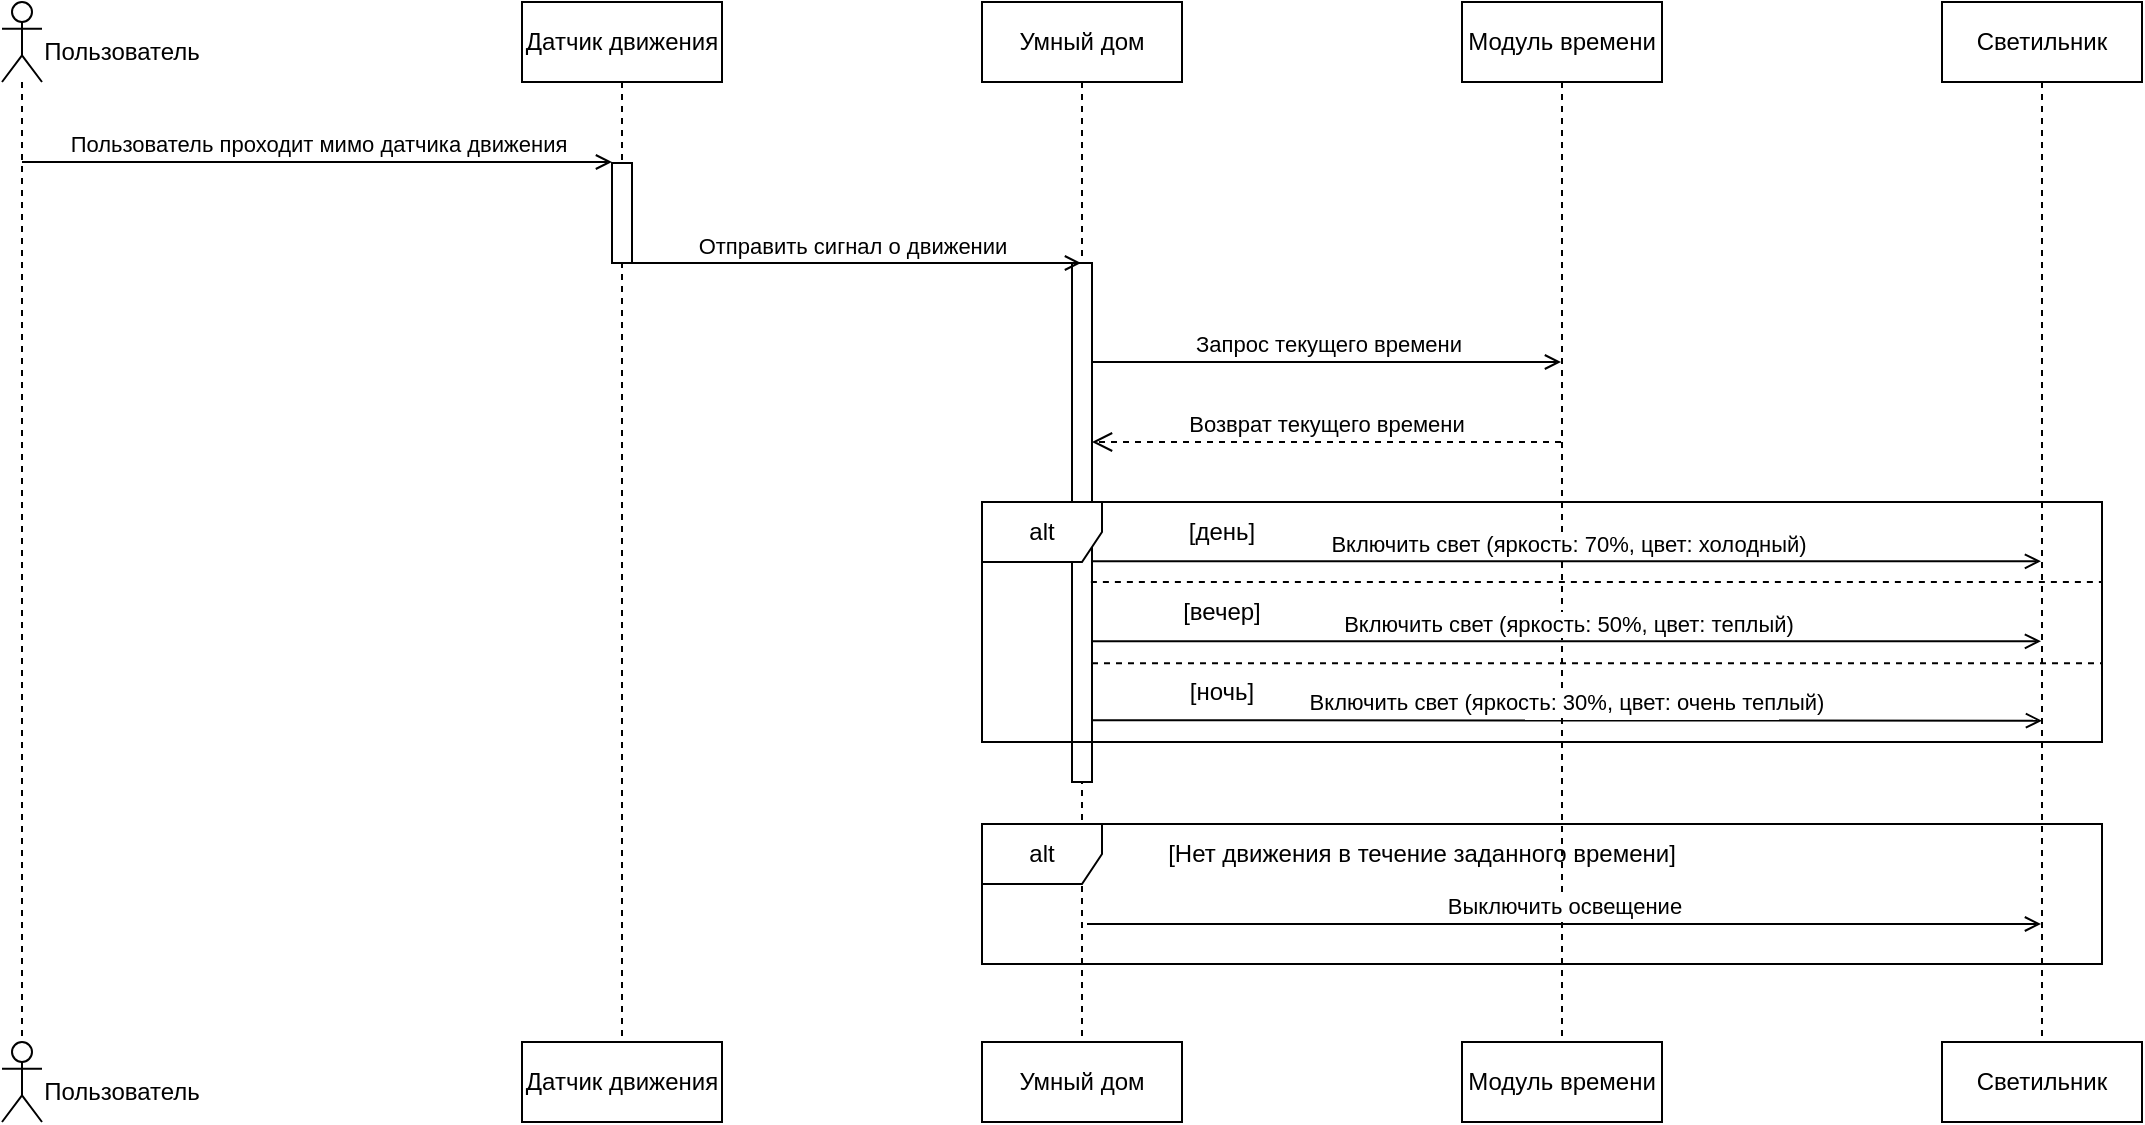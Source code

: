 <mxfile version="26.0.7" pages="3">
  <diagram name="light" id="2YBvvXClWsGukQMizWep">
    <mxGraphModel dx="2292" dy="-346" grid="1" gridSize="10" guides="1" tooltips="1" connect="1" arrows="1" fold="1" page="1" pageScale="1" pageWidth="850" pageHeight="1100" math="0" shadow="0">
      <root>
        <mxCell id="0" />
        <mxCell id="1" parent="0" />
        <mxCell id="sFL6SejD3wlXPlZ6pV4p-32" value="Пользователь проходит мимо датчика движения" style="html=1;verticalAlign=bottom;startArrow=none;endArrow=open;startSize=8;curved=0;rounded=0;entryX=0;entryY=0;entryDx=0;entryDy=5;endFill=0;entryPerimeter=0;startFill=0;" edge="1" parent="1" source="sFL6SejD3wlXPlZ6pV4p-51">
          <mxGeometry relative="1" as="geometry">
            <mxPoint x="40" y="1560" as="sourcePoint" />
            <mxPoint x="295" y="1560" as="targetPoint" />
          </mxGeometry>
        </mxCell>
        <mxCell id="sFL6SejD3wlXPlZ6pV4p-37" value="Датчик движения" style="shape=umlLifeline;perimeter=lifelinePerimeter;whiteSpace=wrap;html=1;container=1;dropTarget=0;collapsible=0;recursiveResize=0;outlineConnect=0;portConstraint=eastwest;newEdgeStyle={&quot;curved&quot;:0,&quot;rounded&quot;:0};" vertex="1" parent="1">
          <mxGeometry x="250" y="1480" width="100" height="520" as="geometry" />
        </mxCell>
        <mxCell id="sFL6SejD3wlXPlZ6pV4p-48" value="" style="html=1;points=[[0,0,0,0,5],[0,1,0,0,-5],[1,0,0,0,5],[1,1,0,0,-5]];perimeter=orthogonalPerimeter;outlineConnect=0;targetShapes=umlLifeline;portConstraint=eastwest;newEdgeStyle={&quot;curved&quot;:0,&quot;rounded&quot;:0};" vertex="1" parent="sFL6SejD3wlXPlZ6pV4p-37">
          <mxGeometry x="45" y="80.5" width="10" height="50" as="geometry" />
        </mxCell>
        <mxCell id="sFL6SejD3wlXPlZ6pV4p-38" value="Умный дом" style="shape=umlLifeline;perimeter=lifelinePerimeter;whiteSpace=wrap;html=1;container=1;dropTarget=0;collapsible=0;recursiveResize=0;outlineConnect=0;portConstraint=eastwest;newEdgeStyle={&quot;curved&quot;:0,&quot;rounded&quot;:0};" vertex="1" parent="1">
          <mxGeometry x="480" y="1480" width="100" height="520" as="geometry" />
        </mxCell>
        <mxCell id="sFL6SejD3wlXPlZ6pV4p-50" value="" style="html=1;points=[[0,0,0,0,5],[0,1,0,0,-5],[1,0,0,0,5],[1,1,0,0,-5]];perimeter=orthogonalPerimeter;outlineConnect=0;targetShapes=umlLifeline;portConstraint=eastwest;newEdgeStyle={&quot;curved&quot;:0,&quot;rounded&quot;:0};" vertex="1" parent="sFL6SejD3wlXPlZ6pV4p-38">
          <mxGeometry x="45" y="130.5" width="10" height="259.5" as="geometry" />
        </mxCell>
        <mxCell id="sFL6SejD3wlXPlZ6pV4p-39" value="Модуль времени" style="shape=umlLifeline;perimeter=lifelinePerimeter;whiteSpace=wrap;html=1;container=1;dropTarget=0;collapsible=0;recursiveResize=0;outlineConnect=0;portConstraint=eastwest;newEdgeStyle={&quot;curved&quot;:0,&quot;rounded&quot;:0};" vertex="1" parent="1">
          <mxGeometry x="720" y="1480" width="100" height="520" as="geometry" />
        </mxCell>
        <mxCell id="sFL6SejD3wlXPlZ6pV4p-40" value="Светильник" style="shape=umlLifeline;perimeter=lifelinePerimeter;whiteSpace=wrap;html=1;container=1;dropTarget=0;collapsible=0;recursiveResize=0;outlineConnect=0;portConstraint=eastwest;newEdgeStyle={&quot;curved&quot;:0,&quot;rounded&quot;:0};" vertex="1" parent="1">
          <mxGeometry x="960" y="1480" width="100" height="520" as="geometry" />
        </mxCell>
        <mxCell id="sFL6SejD3wlXPlZ6pV4p-42" value="Отправить сигнал о движении" style="html=1;verticalAlign=bottom;startArrow=none;endArrow=open;startSize=8;curved=0;rounded=0;endFill=0;startFill=0;" edge="1" parent="1">
          <mxGeometry relative="1" as="geometry">
            <mxPoint x="299.5" y="1610.5" as="sourcePoint" />
            <mxPoint x="529.5" y="1610.5" as="targetPoint" />
          </mxGeometry>
        </mxCell>
        <mxCell id="sFL6SejD3wlXPlZ6pV4p-43" value="Запрос текущего времени" style="html=1;verticalAlign=bottom;endArrow=open;curved=0;rounded=0;endFill=0;" edge="1" parent="1" source="sFL6SejD3wlXPlZ6pV4p-50">
          <mxGeometry width="80" relative="1" as="geometry">
            <mxPoint x="540" y="1660" as="sourcePoint" />
            <mxPoint x="769.5" y="1660" as="targetPoint" />
          </mxGeometry>
        </mxCell>
        <mxCell id="sFL6SejD3wlXPlZ6pV4p-44" value="Возврат текущего времени" style="html=1;verticalAlign=bottom;endArrow=open;dashed=1;endSize=8;curved=0;rounded=0;" edge="1" parent="1" target="sFL6SejD3wlXPlZ6pV4p-50">
          <mxGeometry relative="1" as="geometry">
            <mxPoint x="769.5" y="1700" as="sourcePoint" />
            <mxPoint x="540" y="1700" as="targetPoint" />
          </mxGeometry>
        </mxCell>
        <mxCell id="sFL6SejD3wlXPlZ6pV4p-51" value="" style="shape=umlLifeline;perimeter=lifelinePerimeter;whiteSpace=wrap;html=1;container=1;dropTarget=0;collapsible=0;recursiveResize=0;outlineConnect=0;portConstraint=eastwest;newEdgeStyle={&quot;curved&quot;:0,&quot;rounded&quot;:0};participant=umlActor;" vertex="1" parent="1">
          <mxGeometry x="-10" y="1480" width="20" height="520" as="geometry" />
        </mxCell>
        <mxCell id="sFL6SejD3wlXPlZ6pV4p-68" value="alt" style="shape=umlFrame;whiteSpace=wrap;html=1;pointerEvents=0;" vertex="1" parent="1">
          <mxGeometry x="480" y="1891" width="560" height="70" as="geometry" />
        </mxCell>
        <mxCell id="sFL6SejD3wlXPlZ6pV4p-69" value="[Нет движения в течение заданного времени]" style="text;html=1;align=center;verticalAlign=middle;whiteSpace=wrap;rounded=0;" vertex="1" parent="1">
          <mxGeometry x="570" y="1891" width="260" height="30" as="geometry" />
        </mxCell>
        <mxCell id="sFL6SejD3wlXPlZ6pV4p-70" value="Выключить освещение" style="html=1;verticalAlign=bottom;endArrow=open;curved=0;rounded=0;endFill=0;" edge="1" parent="1">
          <mxGeometry width="80" relative="1" as="geometry">
            <mxPoint x="532.5" y="1941.0" as="sourcePoint" />
            <mxPoint x="1009.5" y="1941.0" as="targetPoint" />
          </mxGeometry>
        </mxCell>
        <mxCell id="sFL6SejD3wlXPlZ6pV4p-61" value="Включить свет (яркость: 50%, цвет: теплый)" style="html=1;verticalAlign=bottom;endArrow=open;curved=0;rounded=0;endFill=0;exitX=1;exitY=0.729;exitDx=0;exitDy=0;exitPerimeter=0;" edge="1" parent="1" source="sFL6SejD3wlXPlZ6pV4p-50" target="sFL6SejD3wlXPlZ6pV4p-40">
          <mxGeometry width="80" relative="1" as="geometry">
            <mxPoint x="550" y="1800" as="sourcePoint" />
            <mxPoint x="1005" y="1799.676" as="targetPoint" />
          </mxGeometry>
        </mxCell>
        <mxCell id="sFL6SejD3wlXPlZ6pV4p-64" value="Включить свет (яркость: 30%, цвет: очень теплый)" style="html=1;verticalAlign=bottom;endArrow=open;curved=0;rounded=0;endFill=0;exitX=1;exitY=0.881;exitDx=0;exitDy=0;exitPerimeter=0;entryX=0.5;entryY=0.691;entryDx=0;entryDy=0;entryPerimeter=0;" edge="1" parent="1" source="sFL6SejD3wlXPlZ6pV4p-50" target="sFL6SejD3wlXPlZ6pV4p-40">
          <mxGeometry width="80" relative="1" as="geometry">
            <mxPoint x="560" y="1839" as="sourcePoint" />
            <mxPoint x="1005" y="1839.12" as="targetPoint" />
          </mxGeometry>
        </mxCell>
        <mxCell id="sFL6SejD3wlXPlZ6pV4p-79" value="Датчик движения" style="rounded=0;whiteSpace=wrap;html=1;" vertex="1" parent="1">
          <mxGeometry x="250" y="2000" width="100" height="40" as="geometry" />
        </mxCell>
        <mxCell id="sFL6SejD3wlXPlZ6pV4p-80" value="Умный дом" style="rounded=0;whiteSpace=wrap;html=1;" vertex="1" parent="1">
          <mxGeometry x="480" y="2000" width="100" height="40" as="geometry" />
        </mxCell>
        <mxCell id="sFL6SejD3wlXPlZ6pV4p-81" value="Модуль времени" style="rounded=0;whiteSpace=wrap;html=1;" vertex="1" parent="1">
          <mxGeometry x="720" y="2000" width="100" height="40" as="geometry" />
        </mxCell>
        <mxCell id="sFL6SejD3wlXPlZ6pV4p-82" value="Светильник" style="rounded=0;whiteSpace=wrap;html=1;" vertex="1" parent="1">
          <mxGeometry x="960" y="2000" width="100" height="40" as="geometry" />
        </mxCell>
        <mxCell id="sFL6SejD3wlXPlZ6pV4p-83" value="" style="shape=umlActor;verticalLabelPosition=bottom;verticalAlign=top;html=1;" vertex="1" parent="1">
          <mxGeometry x="-10" y="2000" width="20" height="40" as="geometry" />
        </mxCell>
        <mxCell id="sFL6SejD3wlXPlZ6pV4p-87" value="Пользователь" style="text;html=1;align=center;verticalAlign=middle;whiteSpace=wrap;rounded=0;" vertex="1" parent="1">
          <mxGeometry x="20" y="1490" width="60" height="30" as="geometry" />
        </mxCell>
        <mxCell id="sFL6SejD3wlXPlZ6pV4p-88" value="Пользователь" style="text;html=1;align=center;verticalAlign=middle;whiteSpace=wrap;rounded=0;" vertex="1" parent="1">
          <mxGeometry x="20" y="2010" width="60" height="30" as="geometry" />
        </mxCell>
        <mxCell id="sFL6SejD3wlXPlZ6pV4p-52" value="alt" style="shape=umlFrame;whiteSpace=wrap;html=1;pointerEvents=0;" vertex="1" parent="1">
          <mxGeometry x="480" y="1730" width="560" height="120" as="geometry" />
        </mxCell>
        <mxCell id="sFL6SejD3wlXPlZ6pV4p-53" value="[день]" style="text;html=1;align=center;verticalAlign=middle;whiteSpace=wrap;rounded=0;" vertex="1" parent="1">
          <mxGeometry x="570" y="1730" width="60" height="30" as="geometry" />
        </mxCell>
        <mxCell id="sFL6SejD3wlXPlZ6pV4p-56" value="Включить свет (яркость: 70%, цвет: холодный)" style="html=1;verticalAlign=bottom;endArrow=open;curved=0;rounded=0;endFill=0;" edge="1" parent="1" target="sFL6SejD3wlXPlZ6pV4p-40">
          <mxGeometry width="80" relative="1" as="geometry">
            <mxPoint x="535" y="1759.68" as="sourcePoint" />
            <mxPoint x="1005" y="1759.68" as="targetPoint" />
          </mxGeometry>
        </mxCell>
        <mxCell id="sFL6SejD3wlXPlZ6pV4p-58" value="" style="endArrow=none;dashed=1;html=1;rounded=0;entryX=1.001;entryY=0.469;entryDx=0;entryDy=0;entryPerimeter=0;" edge="1" parent="1">
          <mxGeometry width="50" height="50" relative="1" as="geometry">
            <mxPoint x="534.44" y="1770.0" as="sourcePoint" />
            <mxPoint x="1040" y="1770.0" as="targetPoint" />
          </mxGeometry>
        </mxCell>
        <mxCell id="sFL6SejD3wlXPlZ6pV4p-60" value="[вечер]" style="text;html=1;align=center;verticalAlign=middle;whiteSpace=wrap;rounded=0;" vertex="1" parent="1">
          <mxGeometry x="570" y="1770" width="60" height="30" as="geometry" />
        </mxCell>
        <mxCell id="sFL6SejD3wlXPlZ6pV4p-62" value="" style="endArrow=none;dashed=1;html=1;rounded=0;" edge="1" parent="1">
          <mxGeometry width="50" height="50" relative="1" as="geometry">
            <mxPoint x="535" y="1810.67" as="sourcePoint" />
            <mxPoint x="1040" y="1810.67" as="targetPoint" />
          </mxGeometry>
        </mxCell>
        <mxCell id="sFL6SejD3wlXPlZ6pV4p-63" value="[ночь]" style="text;html=1;align=center;verticalAlign=middle;whiteSpace=wrap;rounded=0;" vertex="1" parent="1">
          <mxGeometry x="570" y="1810" width="60" height="30" as="geometry" />
        </mxCell>
      </root>
    </mxGraphModel>
  </diagram>
  <diagram id="5OWoR8czNkAY-DWRCaog" name="climate">
    <mxGraphModel dx="2773" dy="-95" grid="1" gridSize="10" guides="1" tooltips="1" connect="1" arrows="1" fold="1" page="1" pageScale="1" pageWidth="850" pageHeight="1100" math="0" shadow="0">
      <root>
        <mxCell id="0" />
        <mxCell id="1" parent="0" />
        <mxCell id="JJ8lPSnG7PfIKjHWTQVL-1" value="Запустить управление климатом" style="html=1;verticalAlign=bottom;startArrow=none;endArrow=open;startSize=8;curved=0;rounded=0;entryX=0;entryY=0;entryDx=0;entryDy=5;endFill=0;entryPerimeter=0;startFill=0;" edge="1" parent="1" source="JJ8lPSnG7PfIKjHWTQVL-13">
          <mxGeometry relative="1" as="geometry">
            <mxPoint x="40" y="1560" as="sourcePoint" />
            <mxPoint x="295" y="1560" as="targetPoint" />
          </mxGeometry>
        </mxCell>
        <mxCell id="JJ8lPSnG7PfIKjHWTQVL-2" value="Умный дом" style="shape=umlLifeline;perimeter=lifelinePerimeter;whiteSpace=wrap;html=1;container=1;dropTarget=0;collapsible=0;recursiveResize=0;outlineConnect=0;portConstraint=eastwest;newEdgeStyle={&quot;curved&quot;:0,&quot;rounded&quot;:0};" vertex="1" parent="1">
          <mxGeometry x="250" y="1480" width="100" height="670" as="geometry" />
        </mxCell>
        <mxCell id="JJ8lPSnG7PfIKjHWTQVL-3" value="" style="html=1;points=[[0,0,0,0,5],[0,1,0,0,-5],[1,0,0,0,5],[1,1,0,0,-5]];perimeter=orthogonalPerimeter;outlineConnect=0;targetShapes=umlLifeline;portConstraint=eastwest;newEdgeStyle={&quot;curved&quot;:0,&quot;rounded&quot;:0};" vertex="1" parent="JJ8lPSnG7PfIKjHWTQVL-2">
          <mxGeometry x="45" y="80.5" width="10" height="539.5" as="geometry" />
        </mxCell>
        <mxCell id="JJ8lPSnG7PfIKjHWTQVL-45" value="Анализ параметров погоды" style="html=1;align=left;spacingLeft=2;endArrow=block;rounded=0;edgeStyle=orthogonalEdgeStyle;curved=0;rounded=0;" edge="1" target="JJ8lPSnG7PfIKjHWTQVL-3" parent="JJ8lPSnG7PfIKjHWTQVL-2" source="JJ8lPSnG7PfIKjHWTQVL-3">
          <mxGeometry x="-0.882" y="10" relative="1" as="geometry">
            <mxPoint x="60" y="177" as="sourcePoint" />
            <Array as="points">
              <mxPoint x="96" y="178" />
              <mxPoint x="96" y="207" />
            </Array>
            <mxPoint x="71" y="207" as="targetPoint" />
            <mxPoint as="offset" />
          </mxGeometry>
        </mxCell>
        <mxCell id="JJ8lPSnG7PfIKjHWTQVL-4" value="Яндекс.Погода&lt;div&gt;API&lt;/div&gt;" style="shape=umlLifeline;perimeter=lifelinePerimeter;whiteSpace=wrap;html=1;container=1;dropTarget=0;collapsible=0;recursiveResize=0;outlineConnect=0;portConstraint=eastwest;newEdgeStyle={&quot;curved&quot;:0,&quot;rounded&quot;:0};" vertex="1" parent="1">
          <mxGeometry x="585" y="1480" width="100" height="670" as="geometry" />
        </mxCell>
        <mxCell id="JJ8lPSnG7PfIKjHWTQVL-6" value="Термостат" style="shape=umlLifeline;perimeter=lifelinePerimeter;whiteSpace=wrap;html=1;container=1;dropTarget=0;collapsible=0;recursiveResize=0;outlineConnect=0;portConstraint=eastwest;newEdgeStyle={&quot;curved&quot;:0,&quot;rounded&quot;:0};" vertex="1" parent="1">
          <mxGeometry x="760" y="1480" width="100" height="670" as="geometry" />
        </mxCell>
        <mxCell id="JJ8lPSnG7PfIKjHWTQVL-8" value="Кондиционер" style="shape=umlLifeline;perimeter=lifelinePerimeter;whiteSpace=wrap;html=1;container=1;dropTarget=0;collapsible=0;recursiveResize=0;outlineConnect=0;portConstraint=eastwest;newEdgeStyle={&quot;curved&quot;:0,&quot;rounded&quot;:0};" vertex="1" parent="1">
          <mxGeometry x="920" y="1480" width="100" height="670" as="geometry" />
        </mxCell>
        <mxCell id="JJ8lPSnG7PfIKjHWTQVL-13" value="" style="shape=umlLifeline;perimeter=lifelinePerimeter;whiteSpace=wrap;html=1;container=1;dropTarget=0;collapsible=0;recursiveResize=0;outlineConnect=0;portConstraint=eastwest;newEdgeStyle={&quot;curved&quot;:0,&quot;rounded&quot;:0};participant=umlActor;" vertex="1" parent="1">
          <mxGeometry x="-10" y="1480" width="20" height="670" as="geometry" />
        </mxCell>
        <mxCell id="JJ8lPSnG7PfIKjHWTQVL-28" value="Умный дом" style="rounded=0;whiteSpace=wrap;html=1;" vertex="1" parent="1">
          <mxGeometry x="250" y="2150" width="100" height="40" as="geometry" />
        </mxCell>
        <mxCell id="JJ8lPSnG7PfIKjHWTQVL-29" value="Яндекс.Погода API" style="rounded=0;whiteSpace=wrap;html=1;" vertex="1" parent="1">
          <mxGeometry x="585" y="2150" width="100" height="40" as="geometry" />
        </mxCell>
        <mxCell id="JJ8lPSnG7PfIKjHWTQVL-30" value="Термостат" style="rounded=0;whiteSpace=wrap;html=1;" vertex="1" parent="1">
          <mxGeometry x="760" y="2150" width="100" height="40" as="geometry" />
        </mxCell>
        <mxCell id="JJ8lPSnG7PfIKjHWTQVL-31" value="Кондиционер" style="rounded=0;whiteSpace=wrap;html=1;" vertex="1" parent="1">
          <mxGeometry x="920" y="2150" width="100" height="40" as="geometry" />
        </mxCell>
        <mxCell id="JJ8lPSnG7PfIKjHWTQVL-32" value="" style="shape=umlActor;verticalLabelPosition=bottom;verticalAlign=top;html=1;" vertex="1" parent="1">
          <mxGeometry x="-10" y="2150" width="20" height="40" as="geometry" />
        </mxCell>
        <mxCell id="JJ8lPSnG7PfIKjHWTQVL-33" value="Пользователь" style="text;html=1;align=center;verticalAlign=middle;whiteSpace=wrap;rounded=0;" vertex="1" parent="1">
          <mxGeometry x="20" y="1490" width="60" height="30" as="geometry" />
        </mxCell>
        <mxCell id="JJ8lPSnG7PfIKjHWTQVL-34" value="Пользователь" style="text;html=1;align=center;verticalAlign=middle;whiteSpace=wrap;rounded=0;" vertex="1" parent="1">
          <mxGeometry x="20" y="2160" width="60" height="30" as="geometry" />
        </mxCell>
        <mxCell id="JJ8lPSnG7PfIKjHWTQVL-35" value="Увлажнитель воздуха" style="shape=umlLifeline;perimeter=lifelinePerimeter;whiteSpace=wrap;html=1;container=1;dropTarget=0;collapsible=0;recursiveResize=0;outlineConnect=0;portConstraint=eastwest;newEdgeStyle={&quot;curved&quot;:0,&quot;rounded&quot;:0};" vertex="1" parent="1">
          <mxGeometry x="1100" y="1480" width="100" height="670" as="geometry" />
        </mxCell>
        <mxCell id="JJ8lPSnG7PfIKjHWTQVL-37" value="Увлажнитель воздуха" style="rounded=0;whiteSpace=wrap;html=1;" vertex="1" parent="1">
          <mxGeometry x="1100" y="2150" width="100" height="40" as="geometry" />
        </mxCell>
        <mxCell id="JJ8lPSnG7PfIKjHWTQVL-38" value="Запрос текущей погоды" style="html=1;verticalAlign=bottom;endArrow=block;curved=0;rounded=0;exitX=0.98;exitY=0.037;exitDx=0;exitDy=0;exitPerimeter=0;" edge="1" parent="1" source="JJ8lPSnG7PfIKjHWTQVL-3">
          <mxGeometry width="80" relative="1" as="geometry">
            <mxPoint x="370" y="1580" as="sourcePoint" />
            <mxPoint x="630" y="1580.365" as="targetPoint" />
          </mxGeometry>
        </mxCell>
        <mxCell id="JJ8lPSnG7PfIKjHWTQVL-40" value="Текущая погода (температура, влажность, осадки)" style="html=1;verticalAlign=bottom;endArrow=open;dashed=1;endSize=8;curved=0;rounded=0;" edge="1" parent="1" target="JJ8lPSnG7PfIKjHWTQVL-3">
          <mxGeometry relative="1" as="geometry">
            <mxPoint x="630" y="1619.314" as="sourcePoint" />
            <mxPoint x="360" y="1619" as="targetPoint" />
          </mxGeometry>
        </mxCell>
        <mxCell id="JJ8lPSnG7PfIKjHWTQVL-49" value="Включить обогрев до заданной температуры" style="html=1;verticalAlign=bottom;endArrow=open;curved=0;rounded=0;endFill=0;" edge="1" parent="1">
          <mxGeometry width="80" relative="1" as="geometry">
            <mxPoint x="305" y="1750" as="sourcePoint" />
            <mxPoint x="809.5" y="1750" as="targetPoint" />
          </mxGeometry>
        </mxCell>
        <mxCell id="JJ8lPSnG7PfIKjHWTQVL-50" value="" style="endArrow=none;dashed=1;html=1;rounded=0;entryX=1.001;entryY=0.252;entryDx=0;entryDy=0;entryPerimeter=0;" edge="1" parent="1">
          <mxGeometry width="50" height="50" relative="1" as="geometry">
            <mxPoint x="305" y="1759.4" as="sourcePoint" />
            <mxPoint x="980.73" y="1759.4" as="targetPoint" />
          </mxGeometry>
        </mxCell>
        <mxCell id="-w7_2UnjoH9ctn1gPDrC-6" value="Включить охлаждение до заданной температуры" style="html=1;verticalAlign=bottom;endArrow=open;curved=0;rounded=0;endFill=0;" edge="1" parent="1" target="JJ8lPSnG7PfIKjHWTQVL-8">
          <mxGeometry width="80" relative="1" as="geometry">
            <mxPoint x="305" y="1808" as="sourcePoint" />
            <mxPoint x="1110" y="1808" as="targetPoint" />
          </mxGeometry>
        </mxCell>
        <mxCell id="-w7_2UnjoH9ctn1gPDrC-8" value="[Температура в норме]" style="text;html=1;align=center;verticalAlign=middle;whiteSpace=wrap;rounded=0;" vertex="1" parent="1">
          <mxGeometry x="360" y="1816" width="139.21" height="30" as="geometry" />
        </mxCell>
        <mxCell id="-w7_2UnjoH9ctn1gPDrC-10" value="Отключить обогрев" style="html=1;verticalAlign=bottom;endArrow=open;curved=0;rounded=0;endFill=0;exitX=0.933;exitY=0.837;exitDx=0;exitDy=0;exitPerimeter=0;" edge="1" parent="1" target="JJ8lPSnG7PfIKjHWTQVL-6">
          <mxGeometry width="80" relative="1" as="geometry">
            <mxPoint x="304.33" y="1865.511" as="sourcePoint" />
            <mxPoint x="885" y="1865.511" as="targetPoint" />
          </mxGeometry>
        </mxCell>
        <mxCell id="-w7_2UnjoH9ctn1gPDrC-11" value="Отключить охлаждение" style="html=1;verticalAlign=bottom;endArrow=open;curved=0;rounded=0;endFill=0;" edge="1" parent="1" target="JJ8lPSnG7PfIKjHWTQVL-8">
          <mxGeometry width="80" relative="1" as="geometry">
            <mxPoint x="305" y="1895" as="sourcePoint" />
            <mxPoint x="1125" y="1895" as="targetPoint" />
          </mxGeometry>
        </mxCell>
        <mxCell id="JJ8lPSnG7PfIKjHWTQVL-47" value="alt" style="shape=umlFrame;whiteSpace=wrap;html=1;pointerEvents=0;" vertex="1" parent="1">
          <mxGeometry x="250" y="1710" width="730" height="200" as="geometry" />
        </mxCell>
        <mxCell id="JJ8lPSnG7PfIKjHWTQVL-48" value="[Температура ниже заданной]" style="text;html=1;align=center;verticalAlign=middle;whiteSpace=wrap;rounded=0;" vertex="1" parent="1">
          <mxGeometry x="359.999" y="1710" width="179.433" height="30" as="geometry" />
        </mxCell>
        <mxCell id="-w7_2UnjoH9ctn1gPDrC-5" value="[Температура выше заданной]" style="text;html=1;align=center;verticalAlign=middle;whiteSpace=wrap;rounded=0;" vertex="1" parent="1">
          <mxGeometry x="359.999" y="1762" width="179.433" height="30" as="geometry" />
        </mxCell>
        <mxCell id="-w7_2UnjoH9ctn1gPDrC-7" value="" style="endArrow=none;dashed=1;html=1;rounded=0;entryX=1.002;entryY=0.535;entryDx=0;entryDy=0;entryPerimeter=0;" edge="1" parent="1" target="JJ8lPSnG7PfIKjHWTQVL-47">
          <mxGeometry width="50" height="50" relative="1" as="geometry">
            <mxPoint x="305" y="1816" as="sourcePoint" />
            <mxPoint x="1125" y="1816" as="targetPoint" />
          </mxGeometry>
        </mxCell>
        <mxCell id="YRAZ4sPeNz54NvfxHyIv-1" value="alt" style="shape=umlFrame;whiteSpace=wrap;html=1;pointerEvents=0;" vertex="1" parent="1">
          <mxGeometry x="250" y="1942" width="910" height="140" as="geometry" />
        </mxCell>
        <mxCell id="YRAZ4sPeNz54NvfxHyIv-2" value="Включить увлажнение" style="html=1;verticalAlign=bottom;endArrow=open;curved=0;rounded=0;endFill=0;entryX=0.488;entryY=0.715;entryDx=0;entryDy=0;entryPerimeter=0;align=center;" edge="1" parent="1">
          <mxGeometry width="80" relative="1" as="geometry">
            <mxPoint x="300" y="1997" as="sourcePoint" />
            <mxPoint x="1148.8" y="1998.25" as="targetPoint" />
          </mxGeometry>
        </mxCell>
        <mxCell id="YRAZ4sPeNz54NvfxHyIv-3" value="[Влажность ниже нормы]" style="text;html=1;align=center;verticalAlign=middle;whiteSpace=wrap;rounded=0;" vertex="1" parent="1">
          <mxGeometry x="360" y="1942" width="145" height="30" as="geometry" />
        </mxCell>
        <mxCell id="YRAZ4sPeNz54NvfxHyIv-4" value="" style="endArrow=none;dashed=1;html=1;rounded=0;entryX=0.998;entryY=0.317;entryDx=0;entryDy=0;entryPerimeter=0;" edge="1" parent="1">
          <mxGeometry width="50" height="50" relative="1" as="geometry">
            <mxPoint x="299.7" y="2006.4" as="sourcePoint" />
            <mxPoint x="1158.18" y="2006.4" as="targetPoint" />
          </mxGeometry>
        </mxCell>
        <mxCell id="YRAZ4sPeNz54NvfxHyIv-5" value="Отключить увлажнение" style="html=1;verticalAlign=bottom;endArrow=open;curved=0;rounded=0;endFill=0;entryX=0.488;entryY=0.715;entryDx=0;entryDy=0;entryPerimeter=0;align=center;" edge="1" parent="1">
          <mxGeometry width="80" relative="1" as="geometry">
            <mxPoint x="300" y="2069" as="sourcePoint" />
            <mxPoint x="1149" y="2070" as="targetPoint" />
          </mxGeometry>
        </mxCell>
        <mxCell id="YRAZ4sPeNz54NvfxHyIv-6" value="[Влажность в норме]" style="text;html=1;align=left;verticalAlign=middle;whiteSpace=wrap;rounded=0;" vertex="1" parent="1">
          <mxGeometry x="360" y="2012" width="145" height="30" as="geometry" />
        </mxCell>
      </root>
    </mxGraphModel>
  </diagram>
  <diagram id="CU9t7K6tY9QZ4rwn-nYo" name="signal">
    <mxGraphModel dx="2292" dy="-346" grid="1" gridSize="10" guides="1" tooltips="1" connect="1" arrows="1" fold="1" page="1" pageScale="1" pageWidth="850" pageHeight="1100" math="0" shadow="0">
      <root>
        <mxCell id="0" />
        <mxCell id="1" parent="0" />
        <mxCell id="xZC6cy1y83jJjuA2qZnW-1" value="Постановка дома на сигнализацию" style="html=1;verticalAlign=bottom;startArrow=none;endArrow=open;startSize=8;curved=0;rounded=0;endFill=0;startFill=0;" edge="1" parent="1" target="j1QjYtFsNZf_8rYfYYxq-2">
          <mxGeometry relative="1" as="geometry">
            <mxPoint x="-0.3" y="1573.64" as="sourcePoint" />
            <mxPoint x="360" y="1574" as="targetPoint" />
          </mxGeometry>
        </mxCell>
        <mxCell id="xZC6cy1y83jJjuA2qZnW-2" value="Датчик движения/замок" style="shape=umlLifeline;perimeter=lifelinePerimeter;whiteSpace=wrap;html=1;container=1;dropTarget=0;collapsible=0;recursiveResize=0;outlineConnect=0;portConstraint=eastwest;newEdgeStyle={&quot;curved&quot;:0,&quot;rounded&quot;:0};" vertex="1" parent="1">
          <mxGeometry x="160" y="1480" width="100" height="400" as="geometry" />
        </mxCell>
        <mxCell id="xZC6cy1y83jJjuA2qZnW-5" value="Умный дом" style="shape=umlLifeline;perimeter=lifelinePerimeter;whiteSpace=wrap;html=1;container=1;dropTarget=0;collapsible=0;recursiveResize=0;outlineConnect=0;portConstraint=eastwest;newEdgeStyle={&quot;curved&quot;:0,&quot;rounded&quot;:0};" vertex="1" parent="1">
          <mxGeometry x="390" y="1480" width="100" height="400" as="geometry" />
        </mxCell>
        <mxCell id="j1QjYtFsNZf_8rYfYYxq-2" value="" style="html=1;points=[[0,0,0,0,5],[0,1,0,0,-5],[1,0,0,0,5],[1,1,0,0,-5]];perimeter=orthogonalPerimeter;outlineConnect=0;targetShapes=umlLifeline;portConstraint=eastwest;newEdgeStyle={&quot;curved&quot;:0,&quot;rounded&quot;:0};" vertex="1" parent="xZC6cy1y83jJjuA2qZnW-5">
          <mxGeometry x="45" y="90" width="10" height="20" as="geometry" />
        </mxCell>
        <mxCell id="j1QjYtFsNZf_8rYfYYxq-6" value="" style="html=1;points=[[0,0,0,0,5],[0,1,0,0,-5],[1,0,0,0,5],[1,1,0,0,-5]];perimeter=orthogonalPerimeter;outlineConnect=0;targetShapes=umlLifeline;portConstraint=eastwest;newEdgeStyle={&quot;curved&quot;:0,&quot;rounded&quot;:0};" vertex="1" parent="xZC6cy1y83jJjuA2qZnW-5">
          <mxGeometry x="45" y="200" width="10" height="70" as="geometry" />
        </mxCell>
        <mxCell id="xZC6cy1y83jJjuA2qZnW-6" value="Сигнализация" style="shape=umlLifeline;perimeter=lifelinePerimeter;whiteSpace=wrap;html=1;container=1;dropTarget=0;collapsible=0;recursiveResize=0;outlineConnect=0;portConstraint=eastwest;newEdgeStyle={&quot;curved&quot;:0,&quot;rounded&quot;:0};" vertex="1" parent="1">
          <mxGeometry x="590" y="1480" width="100" height="400" as="geometry" />
        </mxCell>
        <mxCell id="j1QjYtFsNZf_8rYfYYxq-3" value="" style="html=1;points=[[0,0,0,0,5],[0,1,0,0,-5],[1,0,0,0,5],[1,1,0,0,-5]];perimeter=orthogonalPerimeter;outlineConnect=0;targetShapes=umlLifeline;portConstraint=eastwest;newEdgeStyle={&quot;curved&quot;:0,&quot;rounded&quot;:0};" vertex="1" parent="xZC6cy1y83jJjuA2qZnW-6">
          <mxGeometry x="45" y="110" width="10" height="150" as="geometry" />
        </mxCell>
        <mxCell id="xZC6cy1y83jJjuA2qZnW-7" value="Пульт охраны ЧОП" style="shape=umlLifeline;perimeter=lifelinePerimeter;whiteSpace=wrap;html=1;container=1;dropTarget=0;collapsible=0;recursiveResize=0;outlineConnect=0;portConstraint=eastwest;newEdgeStyle={&quot;curved&quot;:0,&quot;rounded&quot;:0};" vertex="1" parent="1">
          <mxGeometry x="750" y="1480" width="100" height="400" as="geometry" />
        </mxCell>
        <mxCell id="j1QjYtFsNZf_8rYfYYxq-10" value="" style="html=1;points=[[0,0,0,0,5],[0,1,0,0,-5],[1,0,0,0,5],[1,1,0,0,-5]];perimeter=orthogonalPerimeter;outlineConnect=0;targetShapes=umlLifeline;portConstraint=eastwest;newEdgeStyle={&quot;curved&quot;:0,&quot;rounded&quot;:0};" vertex="1" parent="xZC6cy1y83jJjuA2qZnW-7">
          <mxGeometry x="45" y="260" width="10" height="80" as="geometry" />
        </mxCell>
        <mxCell id="xZC6cy1y83jJjuA2qZnW-8" value="" style="shape=umlLifeline;perimeter=lifelinePerimeter;whiteSpace=wrap;html=1;container=1;dropTarget=0;collapsible=0;recursiveResize=0;outlineConnect=0;portConstraint=eastwest;newEdgeStyle={&quot;curved&quot;:0,&quot;rounded&quot;:0};participant=umlActor;" vertex="1" parent="1">
          <mxGeometry x="-10" y="1480" width="20" height="400" as="geometry" />
        </mxCell>
        <mxCell id="xZC6cy1y83jJjuA2qZnW-9" value="Датчик движения/замок" style="rounded=0;whiteSpace=wrap;html=1;" vertex="1" parent="1">
          <mxGeometry x="160" y="1880" width="100" height="40" as="geometry" />
        </mxCell>
        <mxCell id="xZC6cy1y83jJjuA2qZnW-10" value="Яндекс.Погода API" style="rounded=0;whiteSpace=wrap;html=1;" vertex="1" parent="1">
          <mxGeometry x="390" y="1880" width="100" height="40" as="geometry" />
        </mxCell>
        <mxCell id="xZC6cy1y83jJjuA2qZnW-11" value="Термостат" style="rounded=0;whiteSpace=wrap;html=1;" vertex="1" parent="1">
          <mxGeometry x="590" y="1880" width="100" height="40" as="geometry" />
        </mxCell>
        <mxCell id="xZC6cy1y83jJjuA2qZnW-12" value="Кондиционер" style="rounded=0;whiteSpace=wrap;html=1;" vertex="1" parent="1">
          <mxGeometry x="750" y="1880" width="100" height="40" as="geometry" />
        </mxCell>
        <mxCell id="xZC6cy1y83jJjuA2qZnW-13" value="" style="shape=umlActor;verticalLabelPosition=bottom;verticalAlign=top;html=1;" vertex="1" parent="1">
          <mxGeometry x="-10" y="1880" width="20" height="40" as="geometry" />
        </mxCell>
        <mxCell id="xZC6cy1y83jJjuA2qZnW-14" value="Пользователь" style="text;html=1;align=center;verticalAlign=middle;whiteSpace=wrap;rounded=0;" vertex="1" parent="1">
          <mxGeometry x="20" y="1490" width="60" height="30" as="geometry" />
        </mxCell>
        <mxCell id="xZC6cy1y83jJjuA2qZnW-15" value="Пользователь" style="text;html=1;align=center;verticalAlign=middle;whiteSpace=wrap;rounded=0;" vertex="1" parent="1">
          <mxGeometry x="20" y="1890" width="60" height="30" as="geometry" />
        </mxCell>
        <mxCell id="xZC6cy1y83jJjuA2qZnW-16" value="Группа быстрого реагирования" style="shape=umlLifeline;perimeter=lifelinePerimeter;whiteSpace=wrap;html=1;container=1;dropTarget=0;collapsible=0;recursiveResize=0;outlineConnect=0;portConstraint=eastwest;newEdgeStyle={&quot;curved&quot;:0,&quot;rounded&quot;:0};" vertex="1" parent="1">
          <mxGeometry x="1040" y="1480" width="100" height="400" as="geometry" />
        </mxCell>
        <mxCell id="j1QjYtFsNZf_8rYfYYxq-13" value="" style="html=1;points=[[0,0,0,0,5],[0,1,0,0,-5],[1,0,0,0,5],[1,1,0,0,-5]];perimeter=orthogonalPerimeter;outlineConnect=0;targetShapes=umlLifeline;portConstraint=eastwest;newEdgeStyle={&quot;curved&quot;:0,&quot;rounded&quot;:0};" vertex="1" parent="xZC6cy1y83jJjuA2qZnW-16">
          <mxGeometry x="45" y="300" width="10" height="40" as="geometry" />
        </mxCell>
        <mxCell id="j1QjYtFsNZf_8rYfYYxq-15" value="Выезд на место происшествия" style="html=1;align=left;spacingLeft=2;endArrow=block;rounded=0;edgeStyle=orthogonalEdgeStyle;curved=0;rounded=0;entryX=0.52;entryY=0.547;entryDx=0;entryDy=0;entryPerimeter=0;" edge="1" parent="xZC6cy1y83jJjuA2qZnW-16">
          <mxGeometry x="-0.883" y="16" relative="1" as="geometry">
            <mxPoint x="52" y="340" as="sourcePoint" />
            <Array as="points">
              <mxPoint x="52" y="340" />
              <mxPoint x="88" y="340" />
              <mxPoint x="88" y="367" />
            </Array>
            <mxPoint x="49" y="366.49" as="targetPoint" />
            <mxPoint as="offset" />
          </mxGeometry>
        </mxCell>
        <mxCell id="xZC6cy1y83jJjuA2qZnW-17" value="Увлажнитель воздуха" style="rounded=0;whiteSpace=wrap;html=1;" vertex="1" parent="1">
          <mxGeometry x="1040" y="1880" width="100" height="40" as="geometry" />
        </mxCell>
        <mxCell id="j1QjYtFsNZf_8rYfYYxq-4" value="Активировать сигнализацию" style="html=1;verticalAlign=bottom;endArrow=open;curved=0;rounded=0;endFill=0;" edge="1" parent="1">
          <mxGeometry width="80" relative="1" as="geometry">
            <mxPoint x="445" y="1590.5" as="sourcePoint" />
            <mxPoint x="635" y="1590.5" as="targetPoint" />
          </mxGeometry>
        </mxCell>
        <mxCell id="j1QjYtFsNZf_8rYfYYxq-5" value="Сигнал о движении/открытии замка" style="html=1;verticalAlign=bottom;endArrow=open;curved=0;rounded=0;endFill=0;" edge="1" parent="1" target="j1QjYtFsNZf_8rYfYYxq-6">
          <mxGeometry width="80" relative="1" as="geometry">
            <mxPoint x="209.7" y="1680" as="sourcePoint" />
            <mxPoint x="410" y="1680" as="targetPoint" />
          </mxGeometry>
        </mxCell>
        <mxCell id="j1QjYtFsNZf_8rYfYYxq-7" value="Запуск звуковой сигнализации" style="html=1;verticalAlign=bottom;endArrow=open;curved=0;rounded=0;endFill=0;" edge="1" parent="1">
          <mxGeometry width="80" relative="1" as="geometry">
            <mxPoint x="445" y="1706" as="sourcePoint" />
            <mxPoint x="635" y="1706" as="targetPoint" />
          </mxGeometry>
        </mxCell>
        <mxCell id="j1QjYtFsNZf_8rYfYYxq-8" value="Отправить сигнал тревоги" style="html=1;verticalAlign=bottom;endArrow=open;curved=0;rounded=0;endFill=0;" edge="1" parent="1">
          <mxGeometry width="80" relative="1" as="geometry">
            <mxPoint x="639.7" y="1741" as="sourcePoint" />
            <mxPoint x="795" y="1741" as="targetPoint" />
          </mxGeometry>
        </mxCell>
        <mxCell id="j1QjYtFsNZf_8rYfYYxq-11" value="Отправить группу быстрого реагирования" style="html=1;verticalAlign=bottom;endArrow=open;curved=0;rounded=0;endFill=0;align=right;" edge="1" parent="1" source="j1QjYtFsNZf_8rYfYYxq-10" target="j1QjYtFsNZf_8rYfYYxq-13">
          <mxGeometry x="0.853" y="-20" width="80" relative="1" as="geometry">
            <mxPoint x="810.0" y="1770" as="sourcePoint" />
            <mxPoint x="1060" y="1780" as="targetPoint" />
            <mxPoint as="offset" />
          </mxGeometry>
        </mxCell>
      </root>
    </mxGraphModel>
  </diagram>
</mxfile>
